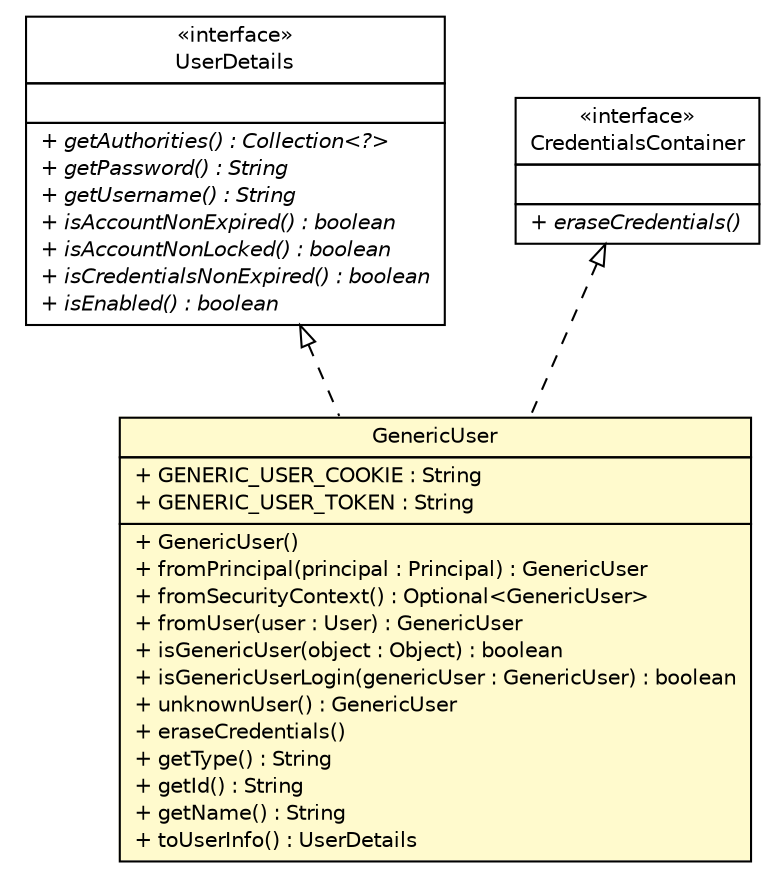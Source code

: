 #!/usr/local/bin/dot
#
# Class diagram 
# Generated by UMLGraph version R5_6-24-gf6e263 (http://www.umlgraph.org/)
#

digraph G {
	edge [fontname="Helvetica",fontsize=10,labelfontname="Helvetica",labelfontsize=10];
	node [fontname="Helvetica",fontsize=10,shape=plaintext];
	nodesep=0.25;
	ranksep=0.5;
	// cn.home1.oss.lib.security.api.GenericUser
	c2442 [label=<<table title="cn.home1.oss.lib.security.api.GenericUser" border="0" cellborder="1" cellspacing="0" cellpadding="2" port="p" bgcolor="lemonChiffon" href="./GenericUser.html">
		<tr><td><table border="0" cellspacing="0" cellpadding="1">
<tr><td align="center" balign="center"> GenericUser </td></tr>
		</table></td></tr>
		<tr><td><table border="0" cellspacing="0" cellpadding="1">
<tr><td align="left" balign="left"> + GENERIC_USER_COOKIE : String </td></tr>
<tr><td align="left" balign="left"> + GENERIC_USER_TOKEN : String </td></tr>
		</table></td></tr>
		<tr><td><table border="0" cellspacing="0" cellpadding="1">
<tr><td align="left" balign="left"> + GenericUser() </td></tr>
<tr><td align="left" balign="left"> + fromPrincipal(principal : Principal) : GenericUser </td></tr>
<tr><td align="left" balign="left"> + fromSecurityContext() : Optional&lt;GenericUser&gt; </td></tr>
<tr><td align="left" balign="left"> + fromUser(user : User) : GenericUser </td></tr>
<tr><td align="left" balign="left"> + isGenericUser(object : Object) : boolean </td></tr>
<tr><td align="left" balign="left"> + isGenericUserLogin(genericUser : GenericUser) : boolean </td></tr>
<tr><td align="left" balign="left"> + unknownUser() : GenericUser </td></tr>
<tr><td align="left" balign="left"> + eraseCredentials() </td></tr>
<tr><td align="left" balign="left"> + getType() : String </td></tr>
<tr><td align="left" balign="left"> + getId() : String </td></tr>
<tr><td align="left" balign="left"> + getName() : String </td></tr>
<tr><td align="left" balign="left"> + toUserInfo() : UserDetails </td></tr>
		</table></td></tr>
		</table>>, URL="./GenericUser.html", fontname="Helvetica", fontcolor="black", fontsize=10.0];
	//cn.home1.oss.lib.security.api.GenericUser implements org.springframework.security.core.userdetails.UserDetails
	c2457:p -> c2442:p [dir=back,arrowtail=empty,style=dashed];
	//cn.home1.oss.lib.security.api.GenericUser implements org.springframework.security.core.CredentialsContainer
	c2458:p -> c2442:p [dir=back,arrowtail=empty,style=dashed];
	// org.springframework.security.core.CredentialsContainer
	c2458 [label=<<table title="org.springframework.security.core.CredentialsContainer" border="0" cellborder="1" cellspacing="0" cellpadding="2" port="p" href="http://java.sun.com/j2se/1.4.2/docs/api/org/springframework/security/core/CredentialsContainer.html">
		<tr><td><table border="0" cellspacing="0" cellpadding="1">
<tr><td align="center" balign="center"> &#171;interface&#187; </td></tr>
<tr><td align="center" balign="center"> CredentialsContainer </td></tr>
		</table></td></tr>
		<tr><td><table border="0" cellspacing="0" cellpadding="1">
<tr><td align="left" balign="left">  </td></tr>
		</table></td></tr>
		<tr><td><table border="0" cellspacing="0" cellpadding="1">
<tr><td align="left" balign="left"><font face="Helvetica-Oblique" point-size="10.0"> + eraseCredentials() </font></td></tr>
		</table></td></tr>
		</table>>, URL="http://java.sun.com/j2se/1.4.2/docs/api/org/springframework/security/core/CredentialsContainer.html", fontname="Helvetica", fontcolor="black", fontsize=10.0];
	// org.springframework.security.core.userdetails.UserDetails
	c2457 [label=<<table title="org.springframework.security.core.userdetails.UserDetails" border="0" cellborder="1" cellspacing="0" cellpadding="2" port="p" href="http://java.sun.com/j2se/1.4.2/docs/api/org/springframework/security/core/userdetails/UserDetails.html">
		<tr><td><table border="0" cellspacing="0" cellpadding="1">
<tr><td align="center" balign="center"> &#171;interface&#187; </td></tr>
<tr><td align="center" balign="center"> UserDetails </td></tr>
		</table></td></tr>
		<tr><td><table border="0" cellspacing="0" cellpadding="1">
<tr><td align="left" balign="left">  </td></tr>
		</table></td></tr>
		<tr><td><table border="0" cellspacing="0" cellpadding="1">
<tr><td align="left" balign="left"><font face="Helvetica-Oblique" point-size="10.0"> + getAuthorities() : Collection&lt;?&gt; </font></td></tr>
<tr><td align="left" balign="left"><font face="Helvetica-Oblique" point-size="10.0"> + getPassword() : String </font></td></tr>
<tr><td align="left" balign="left"><font face="Helvetica-Oblique" point-size="10.0"> + getUsername() : String </font></td></tr>
<tr><td align="left" balign="left"><font face="Helvetica-Oblique" point-size="10.0"> + isAccountNonExpired() : boolean </font></td></tr>
<tr><td align="left" balign="left"><font face="Helvetica-Oblique" point-size="10.0"> + isAccountNonLocked() : boolean </font></td></tr>
<tr><td align="left" balign="left"><font face="Helvetica-Oblique" point-size="10.0"> + isCredentialsNonExpired() : boolean </font></td></tr>
<tr><td align="left" balign="left"><font face="Helvetica-Oblique" point-size="10.0"> + isEnabled() : boolean </font></td></tr>
		</table></td></tr>
		</table>>, URL="http://java.sun.com/j2se/1.4.2/docs/api/org/springframework/security/core/userdetails/UserDetails.html", fontname="Helvetica", fontcolor="black", fontsize=10.0];
}

